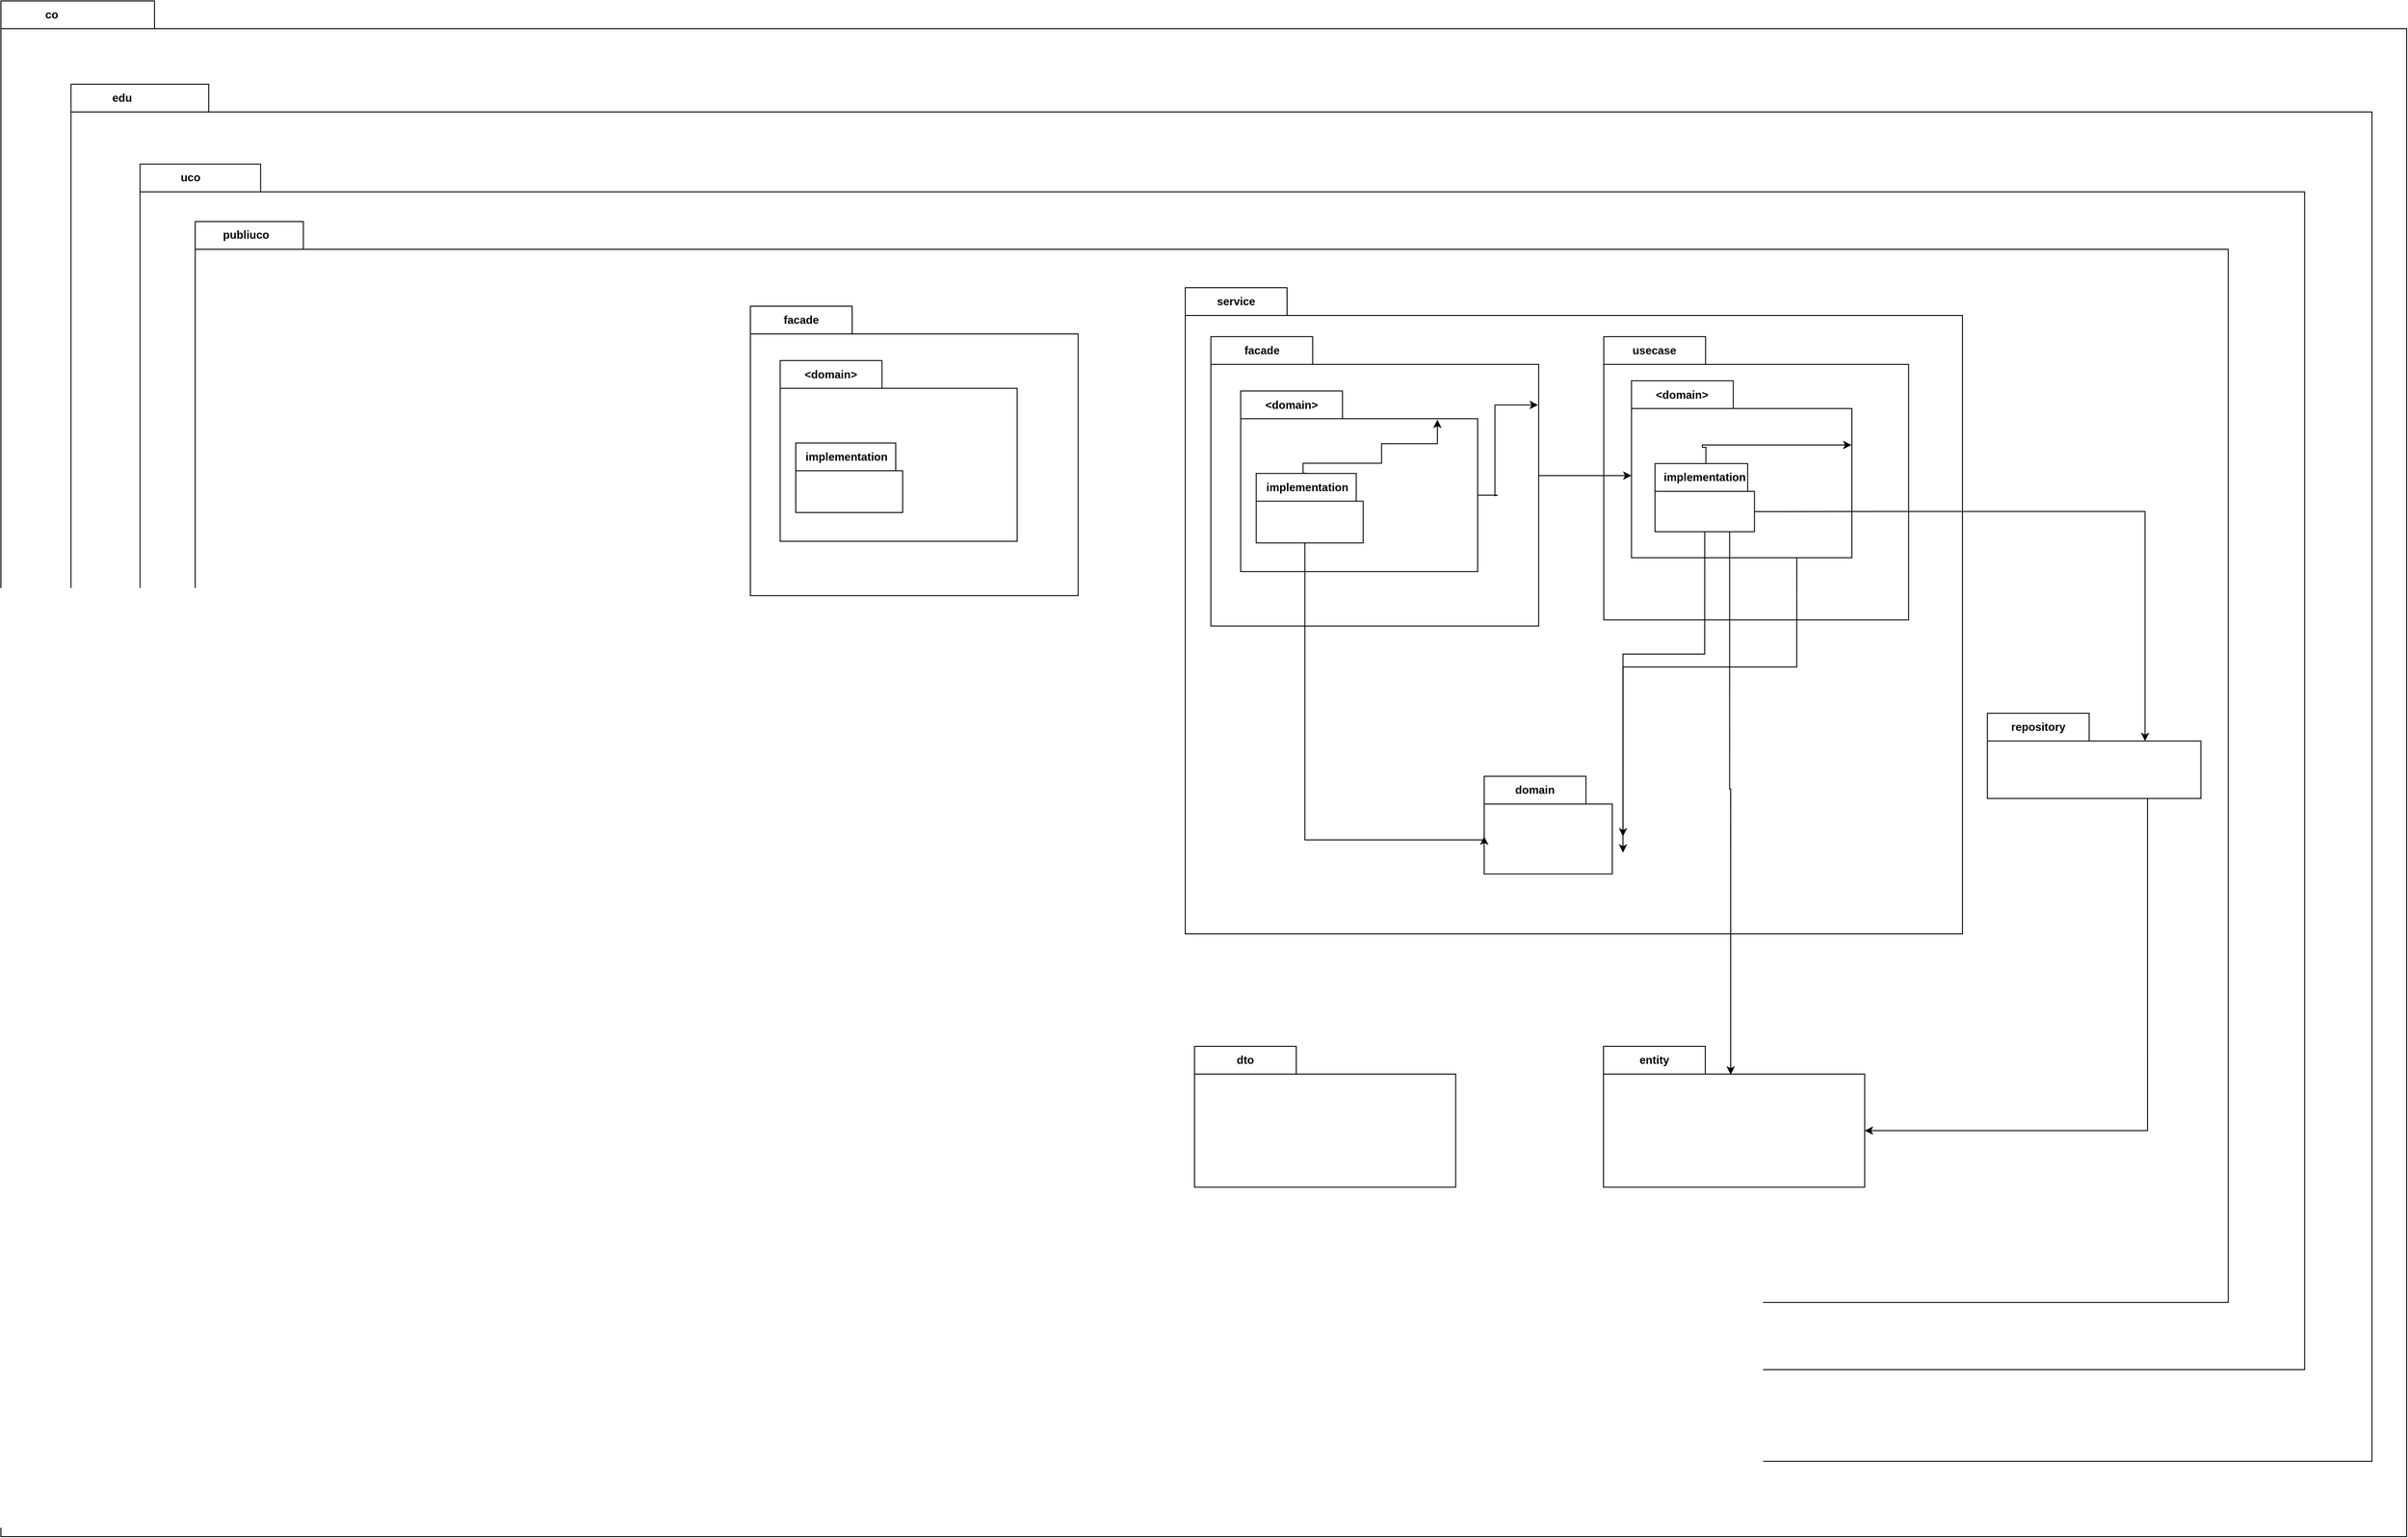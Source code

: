 <mxfile version="21.3.2" type="github">
  <diagram name="Página-1" id="SmUo1-HSROI0GUzh0JgP">
    <mxGraphModel dx="2927" dy="1246" grid="1" gridSize="10" guides="1" tooltips="1" connect="1" arrows="1" fold="1" page="1" pageScale="1" pageWidth="827" pageHeight="1169" math="0" shadow="0">
      <root>
        <mxCell id="0" />
        <mxCell id="1" parent="0" />
        <mxCell id="l-v04vRMyGCzLCZ29JPL-1" value="co" style="shape=folder;fontStyle=1;tabWidth=110;tabHeight=30;tabPosition=left;html=1;boundedLbl=1;labelInHeader=1;container=1;collapsible=0;whiteSpace=wrap;" vertex="1" parent="1">
          <mxGeometry x="-360" y="30" width="2600" height="1660" as="geometry" />
        </mxCell>
        <mxCell id="l-v04vRMyGCzLCZ29JPL-2" value="Text" style="html=1;strokeColor=none;resizeWidth=1;resizeHeight=1;fillColor=none;part=1;connectable=0;allowArrows=0;deletable=0;whiteSpace=wrap;" vertex="1" parent="l-v04vRMyGCzLCZ29JPL-1">
          <mxGeometry width="2398.058" height="952.0" relative="1" as="geometry">
            <mxPoint y="30" as="offset" />
          </mxGeometry>
        </mxCell>
        <mxCell id="l-v04vRMyGCzLCZ29JPL-3" value="edu" style="shape=folder;fontStyle=1;tabWidth=110;tabHeight=30;tabPosition=left;html=1;boundedLbl=1;labelInHeader=1;container=1;collapsible=0;whiteSpace=wrap;" vertex="1" parent="l-v04vRMyGCzLCZ29JPL-1">
          <mxGeometry x="75.737" y="90.0" width="2486.853" height="1488.624" as="geometry" />
        </mxCell>
        <mxCell id="l-v04vRMyGCzLCZ29JPL-4" value="Text" style="html=1;strokeColor=none;resizeWidth=1;resizeHeight=1;fillColor=none;part=1;connectable=0;allowArrows=0;deletable=0;whiteSpace=wrap;" vertex="1" parent="l-v04vRMyGCzLCZ29JPL-3">
          <mxGeometry width="2263.036" height="833.629" relative="1" as="geometry">
            <mxPoint y="30" as="offset" />
          </mxGeometry>
        </mxCell>
        <mxCell id="l-v04vRMyGCzLCZ29JPL-5" value="uco" style="shape=folder;fontStyle=1;tabWidth=110;tabHeight=30;tabPosition=left;html=1;boundedLbl=1;labelInHeader=1;container=1;collapsible=0;whiteSpace=wrap;" vertex="1" parent="l-v04vRMyGCzLCZ29JPL-3">
          <mxGeometry x="74.614" y="86.433" width="2339.423" height="1303.07" as="geometry" />
        </mxCell>
        <mxCell id="l-v04vRMyGCzLCZ29JPL-6" value="Text" style="html=1;strokeColor=none;resizeWidth=1;resizeHeight=1;fillColor=none;part=1;connectable=0;allowArrows=0;deletable=0;whiteSpace=wrap;" vertex="1" parent="l-v04vRMyGCzLCZ29JPL-5">
          <mxGeometry width="2291.187" height="849.673" relative="1" as="geometry">
            <mxPoint y="30" as="offset" />
          </mxGeometry>
        </mxCell>
        <mxCell id="l-v04vRMyGCzLCZ29JPL-7" value="publiuco" style="shape=folder;fontStyle=1;tabWidth=110;tabHeight=30;tabPosition=left;html=1;boundedLbl=1;labelInHeader=1;container=1;collapsible=0;whiteSpace=wrap;" vertex="1" parent="l-v04vRMyGCzLCZ29JPL-5">
          <mxGeometry x="59.65" y="62.01" width="2197.24" height="1168.49" as="geometry" />
        </mxCell>
        <mxCell id="l-v04vRMyGCzLCZ29JPL-8" value="Text" style="html=1;strokeColor=none;resizeWidth=1;resizeHeight=1;fillColor=none;part=1;connectable=0;allowArrows=0;deletable=0;whiteSpace=wrap;" vertex="1" parent="l-v04vRMyGCzLCZ29JPL-7">
          <mxGeometry width="2197.24" height="817.943" relative="1" as="geometry">
            <mxPoint y="30" as="offset" />
          </mxGeometry>
        </mxCell>
        <mxCell id="l-v04vRMyGCzLCZ29JPL-84" style="edgeStyle=orthogonalEdgeStyle;rounded=0;orthogonalLoop=1;jettySize=auto;html=1;exitX=0.75;exitY=1;exitDx=0;exitDy=0;exitPerimeter=0;entryX=0;entryY=0;entryDx=282.305;entryDy=91.147;entryPerimeter=0;" edge="1" parent="l-v04vRMyGCzLCZ29JPL-7" source="l-v04vRMyGCzLCZ29JPL-11" target="l-v04vRMyGCzLCZ29JPL-81">
          <mxGeometry relative="1" as="geometry" />
        </mxCell>
        <mxCell id="l-v04vRMyGCzLCZ29JPL-11" value="repository" style="shape=folder;fontStyle=1;tabWidth=110;tabHeight=30;tabPosition=left;html=1;boundedLbl=1;labelInHeader=1;container=1;collapsible=0;whiteSpace=wrap;" vertex="1" parent="l-v04vRMyGCzLCZ29JPL-7">
          <mxGeometry x="1936.888" y="531.559" width="230.797" height="92.137" as="geometry" />
        </mxCell>
        <mxCell id="l-v04vRMyGCzLCZ29JPL-12" value="" style="html=1;strokeColor=none;resizeWidth=1;resizeHeight=1;fillColor=none;part=1;connectable=0;allowArrows=0;deletable=0;whiteSpace=wrap;" vertex="1" parent="l-v04vRMyGCzLCZ29JPL-11">
          <mxGeometry width="230.797" height="64.496" relative="1" as="geometry">
            <mxPoint y="30" as="offset" />
          </mxGeometry>
        </mxCell>
        <mxCell id="l-v04vRMyGCzLCZ29JPL-13" value="service" style="shape=folder;fontStyle=1;tabWidth=110;tabHeight=30;tabPosition=left;html=1;boundedLbl=1;labelInHeader=1;container=1;collapsible=0;whiteSpace=wrap;" vertex="1" parent="l-v04vRMyGCzLCZ29JPL-7">
          <mxGeometry x="1070" y="71.56" width="840" height="698.44" as="geometry" />
        </mxCell>
        <mxCell id="l-v04vRMyGCzLCZ29JPL-14" value="" style="html=1;strokeColor=none;resizeWidth=1;resizeHeight=1;fillColor=none;part=1;connectable=0;allowArrows=0;deletable=0;whiteSpace=wrap;" vertex="1" parent="l-v04vRMyGCzLCZ29JPL-13">
          <mxGeometry width="716.001" height="488.911" relative="1" as="geometry">
            <mxPoint x="120" y="30" as="offset" />
          </mxGeometry>
        </mxCell>
        <mxCell id="l-v04vRMyGCzLCZ29JPL-22" value="usecase" style="shape=folder;fontStyle=1;tabWidth=110;tabHeight=30;tabPosition=left;html=1;boundedLbl=1;labelInHeader=1;container=1;collapsible=0;whiteSpace=wrap;" vertex="1" parent="l-v04vRMyGCzLCZ29JPL-13">
          <mxGeometry x="452.314" y="52.816" width="329.469" height="306.333" as="geometry" />
        </mxCell>
        <mxCell id="l-v04vRMyGCzLCZ29JPL-23" value="Text" style="html=1;strokeColor=none;resizeWidth=1;resizeHeight=1;fillColor=none;part=1;connectable=0;allowArrows=0;deletable=0;whiteSpace=wrap;" vertex="1" parent="l-v04vRMyGCzLCZ29JPL-22">
          <mxGeometry width="329.469" height="214.433" relative="1" as="geometry">
            <mxPoint y="30" as="offset" />
          </mxGeometry>
        </mxCell>
        <mxCell id="l-v04vRMyGCzLCZ29JPL-24" value="&amp;lt;domain&amp;gt;" style="shape=folder;fontStyle=1;tabWidth=110;tabHeight=30;tabPosition=left;html=1;boundedLbl=1;labelInHeader=1;container=1;collapsible=0;whiteSpace=wrap;" vertex="1" parent="l-v04vRMyGCzLCZ29JPL-22">
          <mxGeometry x="29.951" y="47.863" width="238.221" height="191.227" as="geometry" />
        </mxCell>
        <mxCell id="l-v04vRMyGCzLCZ29JPL-25" value="" style="html=1;strokeColor=none;resizeWidth=1;resizeHeight=1;fillColor=none;part=1;connectable=0;allowArrows=0;deletable=0;whiteSpace=wrap;" vertex="1" parent="l-v04vRMyGCzLCZ29JPL-24">
          <mxGeometry width="238.221" height="133.859" relative="1" as="geometry">
            <mxPoint y="30" as="offset" />
          </mxGeometry>
        </mxCell>
        <mxCell id="l-v04vRMyGCzLCZ29JPL-61" style="edgeStyle=orthogonalEdgeStyle;rounded=0;orthogonalLoop=1;jettySize=auto;html=1;exitX=0;exitY=0;exitDx=55;exitDy=0;exitPerimeter=0;" edge="1" parent="l-v04vRMyGCzLCZ29JPL-24" source="l-v04vRMyGCzLCZ29JPL-26">
          <mxGeometry relative="1" as="geometry">
            <mxPoint x="237.735" y="69.318" as="targetPoint" />
            <Array as="points">
              <mxPoint x="76.616" y="71.83" />
            </Array>
          </mxGeometry>
        </mxCell>
        <mxCell id="l-v04vRMyGCzLCZ29JPL-26" value="implementation" style="shape=folder;fontStyle=1;tabWidth=110;tabHeight=30;tabPosition=left;html=1;boundedLbl=1;labelInHeader=1;container=1;collapsible=0;whiteSpace=wrap;" vertex="1" parent="l-v04vRMyGCzLCZ29JPL-24">
          <mxGeometry x="25.429" y="89.458" width="107.499" height="73.597" as="geometry" />
        </mxCell>
        <mxCell id="l-v04vRMyGCzLCZ29JPL-27" value="" style="html=1;strokeColor=none;resizeWidth=1;resizeHeight=1;fillColor=none;part=1;connectable=0;allowArrows=0;deletable=0;whiteSpace=wrap;" vertex="1" parent="l-v04vRMyGCzLCZ29JPL-26">
          <mxGeometry width="107.499" height="51.518" relative="1" as="geometry">
            <mxPoint y="30" as="offset" />
          </mxGeometry>
        </mxCell>
        <mxCell id="l-v04vRMyGCzLCZ29JPL-29" style="edgeStyle=orthogonalEdgeStyle;rounded=0;orthogonalLoop=1;jettySize=auto;html=1;exitX=0;exitY=0;exitDx=125.216;exitDy=50.581;exitPerimeter=0;entryX=0;entryY=0;entryDx=0;entryDy=102.394;entryPerimeter=0;" edge="1" parent="l-v04vRMyGCzLCZ29JPL-13" source="l-v04vRMyGCzLCZ29JPL-20" target="l-v04vRMyGCzLCZ29JPL-24">
          <mxGeometry relative="1" as="geometry" />
        </mxCell>
        <mxCell id="l-v04vRMyGCzLCZ29JPL-51" value="domain" style="shape=folder;fontStyle=1;tabWidth=110;tabHeight=30;tabPosition=left;html=1;boundedLbl=1;labelInHeader=1;container=1;collapsible=0;whiteSpace=wrap;" vertex="1" parent="l-v04vRMyGCzLCZ29JPL-13">
          <mxGeometry x="323.081" y="528.161" width="138.463" height="105.632" as="geometry" />
        </mxCell>
        <mxCell id="l-v04vRMyGCzLCZ29JPL-52" value="" style="html=1;strokeColor=none;resizeWidth=1;resizeHeight=1;fillColor=none;part=1;connectable=0;allowArrows=0;deletable=0;whiteSpace=wrap;" vertex="1" parent="l-v04vRMyGCzLCZ29JPL-51">
          <mxGeometry width="138.463" height="73.943" relative="1" as="geometry">
            <mxPoint y="30" as="offset" />
          </mxGeometry>
        </mxCell>
        <mxCell id="l-v04vRMyGCzLCZ29JPL-54" style="edgeStyle=orthogonalEdgeStyle;rounded=0;orthogonalLoop=1;jettySize=auto;html=1;exitX=0.5;exitY=1;exitDx=0;exitDy=0;exitPerimeter=0;entryX=0;entryY=0;entryDx=150;entryDy=65;entryPerimeter=0;" edge="1" parent="l-v04vRMyGCzLCZ29JPL-13" source="l-v04vRMyGCzLCZ29JPL-26" target="l-v04vRMyGCzLCZ29JPL-51">
          <mxGeometry relative="1" as="geometry" />
        </mxCell>
        <mxCell id="l-v04vRMyGCzLCZ29JPL-55" style="edgeStyle=orthogonalEdgeStyle;rounded=0;orthogonalLoop=1;jettySize=auto;html=1;exitX=0.75;exitY=1;exitDx=0;exitDy=0;exitPerimeter=0;entryX=0;entryY=0;entryDx=150;entryDy=82.5;entryPerimeter=0;" edge="1" parent="l-v04vRMyGCzLCZ29JPL-13" source="l-v04vRMyGCzLCZ29JPL-24" target="l-v04vRMyGCzLCZ29JPL-51">
          <mxGeometry relative="1" as="geometry" />
        </mxCell>
        <mxCell id="l-v04vRMyGCzLCZ29JPL-15" value="facade" style="shape=folder;fontStyle=1;tabWidth=110;tabHeight=30;tabPosition=left;html=1;boundedLbl=1;labelInHeader=1;container=1;collapsible=0;whiteSpace=wrap;" vertex="1" parent="l-v04vRMyGCzLCZ29JPL-13">
          <mxGeometry x="27.693" y="52.816" width="354.254" height="312.883" as="geometry" />
        </mxCell>
        <mxCell id="l-v04vRMyGCzLCZ29JPL-16" value="Text" style="html=1;strokeColor=none;resizeWidth=1;resizeHeight=1;fillColor=none;part=1;connectable=0;allowArrows=0;deletable=0;whiteSpace=wrap;" vertex="1" parent="l-v04vRMyGCzLCZ29JPL-15">
          <mxGeometry width="354.254" height="219.018" relative="1" as="geometry">
            <mxPoint y="30" as="offset" />
          </mxGeometry>
        </mxCell>
        <mxCell id="l-v04vRMyGCzLCZ29JPL-64" style="edgeStyle=orthogonalEdgeStyle;rounded=0;orthogonalLoop=1;jettySize=auto;html=1;exitX=0;exitY=0;exitDx=256.142;exitDy=112.658;exitPerimeter=0;" edge="1" parent="l-v04vRMyGCzLCZ29JPL-15" source="l-v04vRMyGCzLCZ29JPL-17">
          <mxGeometry relative="1" as="geometry">
            <mxPoint x="353.543" y="73.943" as="targetPoint" />
            <Array as="points">
              <mxPoint x="310" y="171" />
              <mxPoint x="307" y="172" />
              <mxPoint x="307" y="74" />
            </Array>
          </mxGeometry>
        </mxCell>
        <mxCell id="l-v04vRMyGCzLCZ29JPL-17" value="&amp;lt;domain&amp;gt;" style="shape=folder;fontStyle=1;tabWidth=110;tabHeight=30;tabPosition=left;html=1;boundedLbl=1;labelInHeader=1;container=1;collapsible=0;whiteSpace=wrap;" vertex="1" parent="l-v04vRMyGCzLCZ29JPL-15">
          <mxGeometry x="32.204" y="58.784" width="256.142" height="195.315" as="geometry" />
        </mxCell>
        <mxCell id="l-v04vRMyGCzLCZ29JPL-18" value="" style="html=1;strokeColor=none;resizeWidth=1;resizeHeight=1;fillColor=none;part=1;connectable=0;allowArrows=0;deletable=0;whiteSpace=wrap;" vertex="1" parent="l-v04vRMyGCzLCZ29JPL-17">
          <mxGeometry width="256.142" height="136.721" relative="1" as="geometry">
            <mxPoint y="30" as="offset" />
          </mxGeometry>
        </mxCell>
        <mxCell id="l-v04vRMyGCzLCZ29JPL-58" style="edgeStyle=orthogonalEdgeStyle;rounded=0;orthogonalLoop=1;jettySize=auto;html=1;exitX=0;exitY=0;exitDx=55;exitDy=0;exitPerimeter=0;entryX=0.83;entryY=0.159;entryDx=0;entryDy=0;entryPerimeter=0;" edge="1" parent="l-v04vRMyGCzLCZ29JPL-17" source="l-v04vRMyGCzLCZ29JPL-20" target="l-v04vRMyGCzLCZ29JPL-17">
          <mxGeometry relative="1" as="geometry">
            <Array as="points">
              <mxPoint x="67.385" y="78.168" />
              <mxPoint x="152.31" y="78.168" />
              <mxPoint x="152.31" y="57.041" />
              <mxPoint x="212.31" y="57.041" />
            </Array>
          </mxGeometry>
        </mxCell>
        <mxCell id="l-v04vRMyGCzLCZ29JPL-20" value="implementation" style="shape=folder;fontStyle=1;tabWidth=110;tabHeight=30;tabPosition=left;html=1;boundedLbl=1;labelInHeader=1;container=1;collapsible=0;whiteSpace=wrap;" vertex="1" parent="l-v04vRMyGCzLCZ29JPL-17">
          <mxGeometry x="16.812" y="89.099" width="115.586" height="75.171" as="geometry" />
        </mxCell>
        <mxCell id="l-v04vRMyGCzLCZ29JPL-21" value="" style="html=1;strokeColor=none;resizeWidth=1;resizeHeight=1;fillColor=none;part=1;connectable=0;allowArrows=0;deletable=0;whiteSpace=wrap;" vertex="1" parent="l-v04vRMyGCzLCZ29JPL-20">
          <mxGeometry width="115.586" height="52.619" relative="1" as="geometry">
            <mxPoint y="30" as="offset" />
          </mxGeometry>
        </mxCell>
        <mxCell id="l-v04vRMyGCzLCZ29JPL-63" style="edgeStyle=orthogonalEdgeStyle;rounded=0;orthogonalLoop=1;jettySize=auto;html=1;entryX=0;entryY=0;entryDx=0;entryDy=65;entryPerimeter=0;" edge="1" parent="l-v04vRMyGCzLCZ29JPL-13" source="l-v04vRMyGCzLCZ29JPL-20" target="l-v04vRMyGCzLCZ29JPL-51">
          <mxGeometry relative="1" as="geometry">
            <Array as="points">
              <mxPoint x="129.232" y="596.822" />
            </Array>
          </mxGeometry>
        </mxCell>
        <mxCell id="l-v04vRMyGCzLCZ29JPL-67" value="dto" style="shape=folder;fontStyle=1;tabWidth=110;tabHeight=30;tabPosition=left;html=1;boundedLbl=1;labelInHeader=1;container=1;collapsible=0;whiteSpace=wrap;" vertex="1" parent="l-v04vRMyGCzLCZ29JPL-7">
          <mxGeometry x="1080.002" y="891.56" width="282.305" height="152.294" as="geometry" />
        </mxCell>
        <mxCell id="l-v04vRMyGCzLCZ29JPL-68" value="" style="html=1;strokeColor=none;resizeWidth=1;resizeHeight=1;fillColor=none;part=1;connectable=0;allowArrows=0;deletable=0;whiteSpace=wrap;" vertex="1" parent="l-v04vRMyGCzLCZ29JPL-67">
          <mxGeometry width="282.305" height="106.606" relative="1" as="geometry">
            <mxPoint y="30" as="offset" />
          </mxGeometry>
        </mxCell>
        <mxCell id="l-v04vRMyGCzLCZ29JPL-73" value="facade" style="shape=folder;fontStyle=1;tabWidth=110;tabHeight=30;tabPosition=left;html=1;boundedLbl=1;labelInHeader=1;container=1;collapsible=0;whiteSpace=wrap;" vertex="1" parent="l-v04vRMyGCzLCZ29JPL-7">
          <mxGeometry x="600.003" y="91.556" width="354.254" height="312.883" as="geometry" />
        </mxCell>
        <mxCell id="l-v04vRMyGCzLCZ29JPL-74" value="Text" style="html=1;strokeColor=none;resizeWidth=1;resizeHeight=1;fillColor=none;part=1;connectable=0;allowArrows=0;deletable=0;whiteSpace=wrap;" vertex="1" parent="l-v04vRMyGCzLCZ29JPL-73">
          <mxGeometry width="354.254" height="219.018" relative="1" as="geometry">
            <mxPoint y="30" as="offset" />
          </mxGeometry>
        </mxCell>
        <mxCell id="l-v04vRMyGCzLCZ29JPL-76" value="&amp;lt;domain&amp;gt;" style="shape=folder;fontStyle=1;tabWidth=110;tabHeight=30;tabPosition=left;html=1;boundedLbl=1;labelInHeader=1;container=1;collapsible=0;whiteSpace=wrap;" vertex="1" parent="l-v04vRMyGCzLCZ29JPL-73">
          <mxGeometry x="32.204" y="58.784" width="256.142" height="195.315" as="geometry" />
        </mxCell>
        <mxCell id="l-v04vRMyGCzLCZ29JPL-77" value="" style="html=1;strokeColor=none;resizeWidth=1;resizeHeight=1;fillColor=none;part=1;connectable=0;allowArrows=0;deletable=0;whiteSpace=wrap;" vertex="1" parent="l-v04vRMyGCzLCZ29JPL-76">
          <mxGeometry width="256.142" height="136.721" relative="1" as="geometry">
            <mxPoint y="30" as="offset" />
          </mxGeometry>
        </mxCell>
        <mxCell id="l-v04vRMyGCzLCZ29JPL-79" value="implementation" style="shape=folder;fontStyle=1;tabWidth=110;tabHeight=30;tabPosition=left;html=1;boundedLbl=1;labelInHeader=1;container=1;collapsible=0;whiteSpace=wrap;" vertex="1" parent="l-v04vRMyGCzLCZ29JPL-76">
          <mxGeometry x="16.812" y="89.099" width="115.586" height="75.171" as="geometry" />
        </mxCell>
        <mxCell id="l-v04vRMyGCzLCZ29JPL-80" value="" style="html=1;strokeColor=none;resizeWidth=1;resizeHeight=1;fillColor=none;part=1;connectable=0;allowArrows=0;deletable=0;whiteSpace=wrap;" vertex="1" parent="l-v04vRMyGCzLCZ29JPL-79">
          <mxGeometry width="115.586" height="52.619" relative="1" as="geometry">
            <mxPoint y="30" as="offset" />
          </mxGeometry>
        </mxCell>
        <mxCell id="l-v04vRMyGCzLCZ29JPL-81" value="entity" style="shape=folder;fontStyle=1;tabWidth=110;tabHeight=30;tabPosition=left;html=1;boundedLbl=1;labelInHeader=1;container=1;collapsible=0;whiteSpace=wrap;" vertex="1" parent="l-v04vRMyGCzLCZ29JPL-7">
          <mxGeometry x="1522.002" y="891.56" width="282.305" height="152.294" as="geometry" />
        </mxCell>
        <mxCell id="l-v04vRMyGCzLCZ29JPL-82" value="" style="html=1;strokeColor=none;resizeWidth=1;resizeHeight=1;fillColor=none;part=1;connectable=0;allowArrows=0;deletable=0;whiteSpace=wrap;" vertex="1" parent="l-v04vRMyGCzLCZ29JPL-81">
          <mxGeometry width="282.305" height="106.606" relative="1" as="geometry">
            <mxPoint y="30" as="offset" />
          </mxGeometry>
        </mxCell>
        <mxCell id="l-v04vRMyGCzLCZ29JPL-83" style="edgeStyle=orthogonalEdgeStyle;rounded=0;orthogonalLoop=1;jettySize=auto;html=1;exitX=0;exitY=0;exitDx=107.499;exitDy=51.799;exitPerimeter=0;entryX=0;entryY=0;entryDx=170.398;entryDy=30;entryPerimeter=0;" edge="1" parent="l-v04vRMyGCzLCZ29JPL-7" source="l-v04vRMyGCzLCZ29JPL-26" target="l-v04vRMyGCzLCZ29JPL-11">
          <mxGeometry relative="1" as="geometry" />
        </mxCell>
        <mxCell id="l-v04vRMyGCzLCZ29JPL-85" style="edgeStyle=orthogonalEdgeStyle;rounded=0;orthogonalLoop=1;jettySize=auto;html=1;exitX=0.75;exitY=1;exitDx=0;exitDy=0;exitPerimeter=0;entryX=0.487;entryY=0.201;entryDx=0;entryDy=0;entryPerimeter=0;" edge="1" parent="l-v04vRMyGCzLCZ29JPL-7" source="l-v04vRMyGCzLCZ29JPL-26" target="l-v04vRMyGCzLCZ29JPL-81">
          <mxGeometry relative="1" as="geometry" />
        </mxCell>
        <mxCell id="l-v04vRMyGCzLCZ29JPL-65" value="" style="html=1;strokeColor=none;resizeWidth=1;resizeHeight=1;fillColor=none;part=1;connectable=0;allowArrows=0;deletable=0;whiteSpace=wrap;" vertex="1" parent="1">
          <mxGeometry x="545.963" y="744.129" width="152.473" height="66.532" as="geometry" />
        </mxCell>
        <mxCell id="l-v04vRMyGCzLCZ29JPL-66" value="" style="html=1;strokeColor=none;resizeWidth=1;resizeHeight=1;fillColor=none;part=1;connectable=0;allowArrows=0;deletable=0;whiteSpace=wrap;" vertex="1" parent="1">
          <mxGeometry x="555.96" y="754.13" width="152.47" height="125.87" as="geometry" />
        </mxCell>
      </root>
    </mxGraphModel>
  </diagram>
</mxfile>
